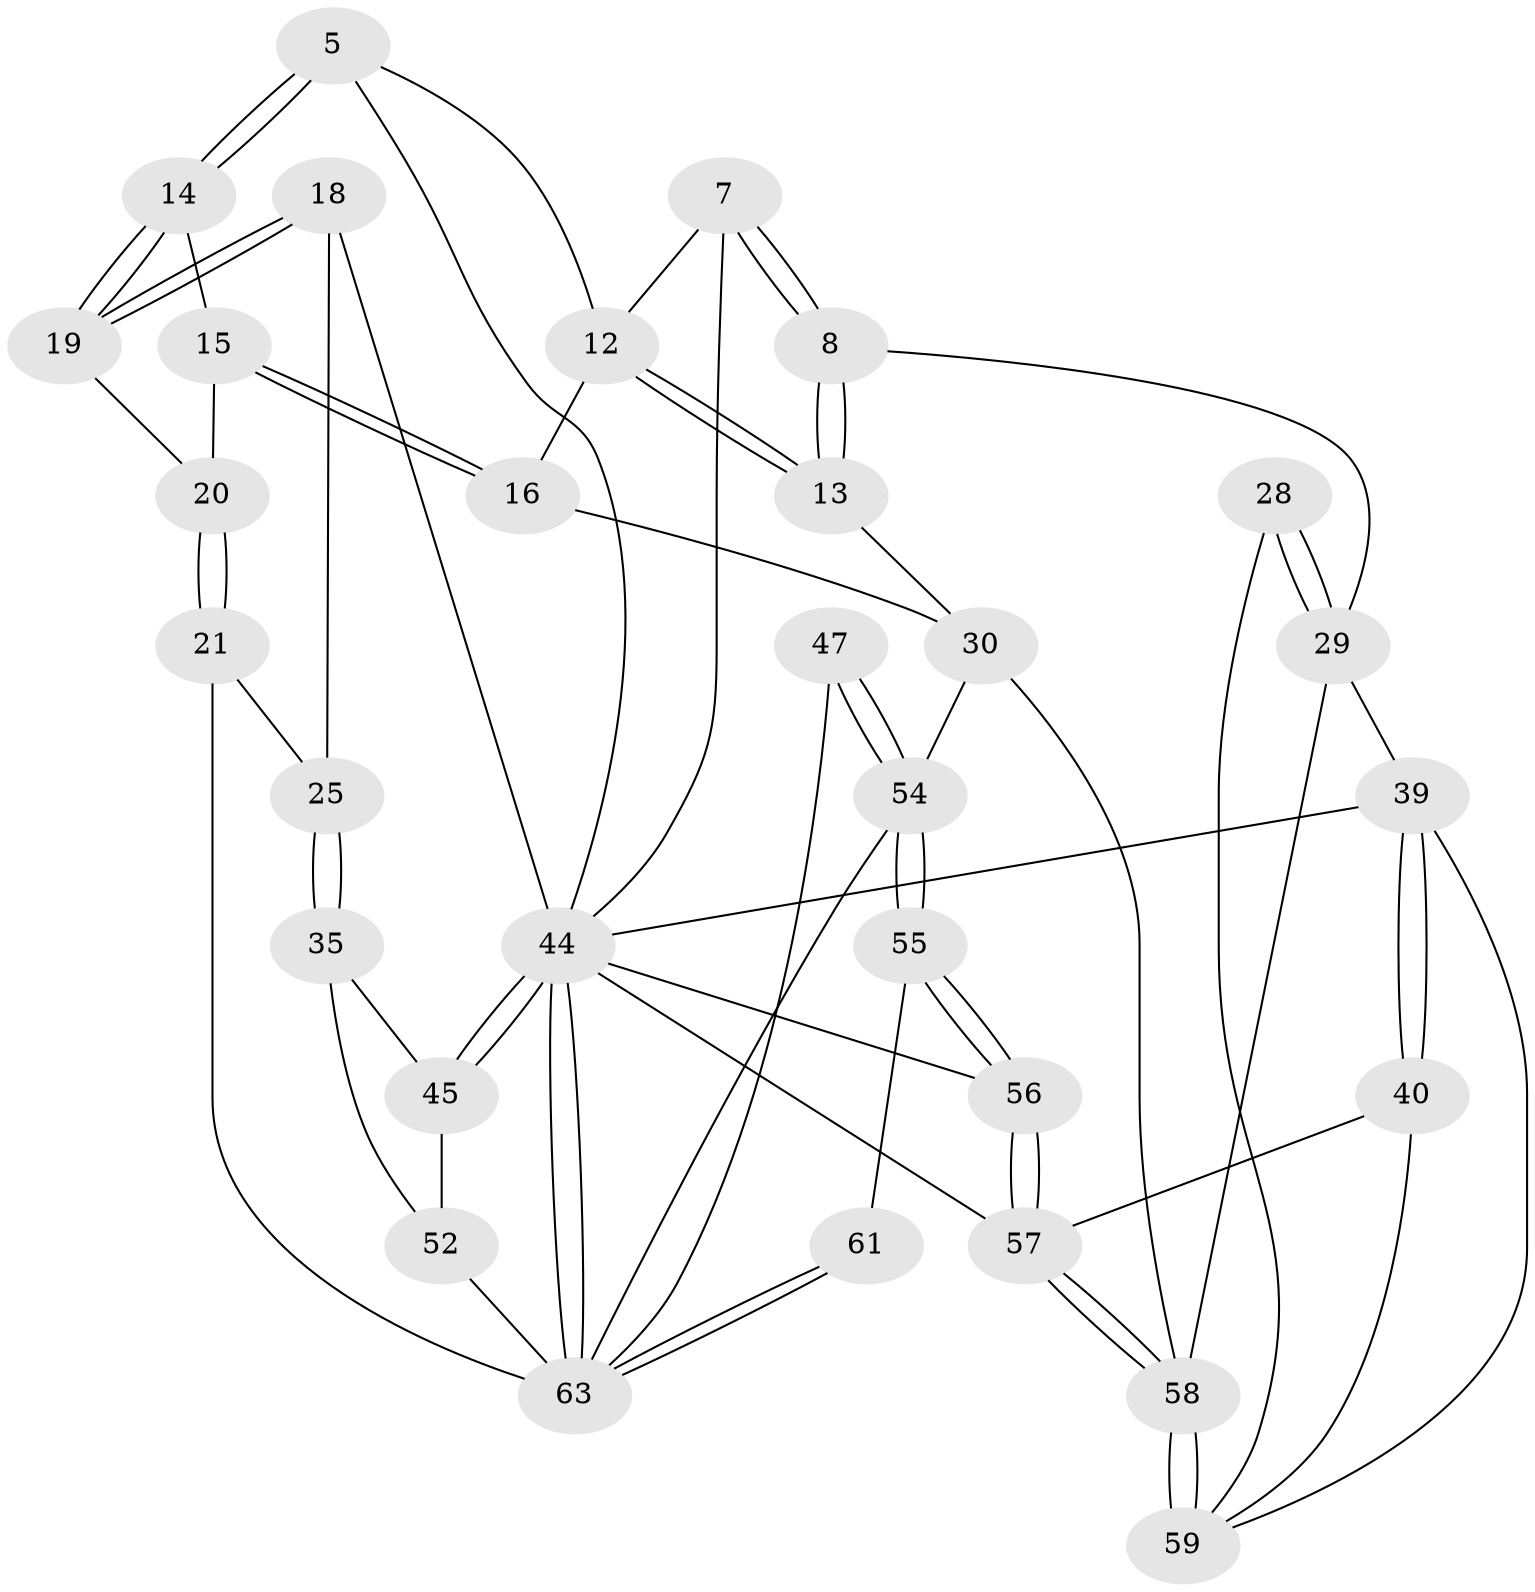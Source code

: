 // original degree distribution, {3: 0.031746031746031744, 5: 0.5079365079365079, 4: 0.25396825396825395, 6: 0.20634920634920634}
// Generated by graph-tools (version 1.1) at 2025/59/03/09/25 04:59:47]
// undirected, 31 vertices, 73 edges
graph export_dot {
graph [start="1"]
  node [color=gray90,style=filled];
  5 [pos="+0.6497661376755823+0.12236398766416601"];
  7 [pos="+0.4297587413267603+0",super="+4"];
  8 [pos="+0.25770496601416104+0.22830833808150255"];
  12 [pos="+0.454542388578379+0.23036790658695483",super="+6"];
  13 [pos="+0.3767445456188537+0.2794679240764464"];
  14 [pos="+0.6559204716802582+0.14744135340735448"];
  15 [pos="+0.6480082786878162+0.18248471460498025"];
  16 [pos="+0.5784835738855933+0.24478974293101227"];
  18 [pos="+1+0.10155980404778911"];
  19 [pos="+0.9359930116885168+0.13647036639816626"];
  20 [pos="+0.7338385361406343+0.25666026630359307"];
  21 [pos="+0.7497762656661253+0.3527227917943887"];
  25 [pos="+0.8187962999426857+0.3438558367500867"];
  28 [pos="+0.14435397882223505+0.4553252040718098"];
  29 [pos="+0.030543296788949053+0.4869821245668283",super="+10+9+27"];
  30 [pos="+0.4266134351858514+0.49528514948852037",super="+26+24"];
  35 [pos="+0.9221461379418866+0.47126976986117824"];
  39 [pos="+0+0.5221633771706892",super="+11+38"];
  40 [pos="+0+0.753671310836587"];
  44 [pos="+1+1",super="+17"];
  45 [pos="+1+0.8007151516127669",super="+34"];
  47 [pos="+0.6767078469759517+0.6270364205794368"];
  52 [pos="+0.9126107051925002+0.653963337392851",super="+36+51"];
  54 [pos="+0.5028392835016144+0.7028378349545352",super="+43+42"];
  55 [pos="+0.4199613190271347+1"];
  56 [pos="+0.40140550922518564+1"];
  57 [pos="+0.3387339170702643+0.965810224198275",super="+41"];
  58 [pos="+0.3060391967707729+0.8813546881070203",super="+50+32"];
  59 [pos="+0.1551655886945882+0.7400715688360983",super="+49+48"];
  61 [pos="+0.43408281202395227+1"];
  63 [pos="+1+1",super="+62+60"];
  5 -- 14;
  5 -- 14;
  5 -- 12;
  5 -- 44;
  7 -- 8;
  7 -- 8;
  7 -- 12;
  7 -- 44;
  8 -- 13;
  8 -- 13;
  8 -- 29;
  12 -- 13;
  12 -- 13;
  12 -- 16;
  13 -- 30;
  14 -- 15;
  14 -- 19;
  14 -- 19;
  15 -- 16;
  15 -- 16;
  15 -- 20;
  16 -- 30;
  18 -- 19;
  18 -- 19;
  18 -- 25;
  18 -- 44;
  19 -- 20;
  20 -- 21;
  20 -- 21;
  21 -- 25;
  21 -- 63;
  25 -- 35;
  25 -- 35;
  28 -- 29 [weight=2];
  28 -- 29;
  28 -- 59;
  29 -- 39 [weight=2];
  29 -- 58;
  30 -- 54 [weight=2];
  30 -- 58;
  35 -- 45;
  35 -- 52;
  39 -- 40;
  39 -- 40;
  39 -- 44;
  39 -- 59;
  40 -- 59;
  40 -- 57;
  44 -- 45 [weight=2];
  44 -- 45;
  44 -- 63;
  44 -- 63;
  44 -- 56;
  44 -- 57;
  45 -- 52;
  47 -- 54 [weight=2];
  47 -- 54;
  47 -- 63;
  52 -- 63 [weight=3];
  54 -- 55;
  54 -- 55;
  54 -- 63;
  55 -- 56;
  55 -- 56;
  55 -- 61;
  56 -- 57 [weight=2];
  56 -- 57;
  57 -- 58;
  57 -- 58;
  58 -- 59 [weight=3];
  58 -- 59;
  61 -- 63 [weight=2];
  61 -- 63;
}
